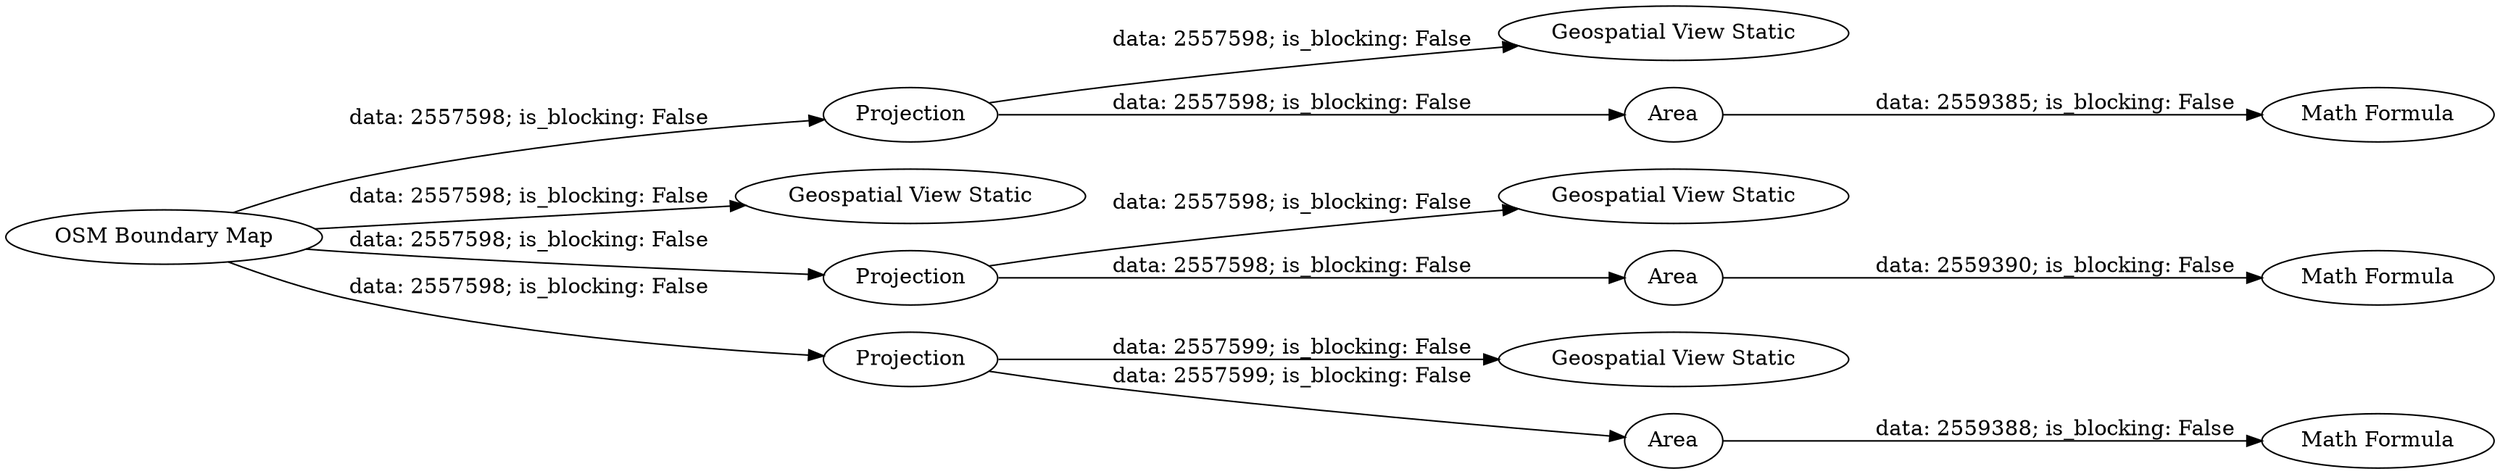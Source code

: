 digraph {
	"4779319791799968477_36" [label="Geospatial View Static"]
	"4779319791799968477_41" [label="Math Formula"]
	"4779319791799968477_44" [label=Projection]
	"4779319791799968477_34" [label="OSM Boundary Map"]
	"4779319791799968477_37" [label=Area]
	"4779319791799968477_42" [label="Geospatial View Static"]
	"4779319791799968477_16" [label="Geospatial View Static"]
	"4779319791799968477_15" [label="Geospatial View Static"]
	"4779319791799968477_39" [label=Area]
	"4779319791799968477_35" [label=Projection]
	"4779319791799968477_43" [label=Area]
	"4779319791799968477_38" [label="Math Formula"]
	"4779319791799968477_17" [label=Projection]
	"4779319791799968477_40" [label="Math Formula"]
	"4779319791799968477_37" -> "4779319791799968477_38" [label="data: 2559390; is_blocking: False"]
	"4779319791799968477_34" -> "4779319791799968477_17" [label="data: 2557598; is_blocking: False"]
	"4779319791799968477_35" -> "4779319791799968477_37" [label="data: 2557598; is_blocking: False"]
	"4779319791799968477_44" -> "4779319791799968477_43" [label="data: 2557598; is_blocking: False"]
	"4779319791799968477_34" -> "4779319791799968477_35" [label="data: 2557598; is_blocking: False"]
	"4779319791799968477_44" -> "4779319791799968477_42" [label="data: 2557598; is_blocking: False"]
	"4779319791799968477_34" -> "4779319791799968477_44" [label="data: 2557598; is_blocking: False"]
	"4779319791799968477_34" -> "4779319791799968477_15" [label="data: 2557598; is_blocking: False"]
	"4779319791799968477_17" -> "4779319791799968477_16" [label="data: 2557599; is_blocking: False"]
	"4779319791799968477_43" -> "4779319791799968477_41" [label="data: 2559385; is_blocking: False"]
	"4779319791799968477_39" -> "4779319791799968477_40" [label="data: 2559388; is_blocking: False"]
	"4779319791799968477_17" -> "4779319791799968477_39" [label="data: 2557599; is_blocking: False"]
	"4779319791799968477_35" -> "4779319791799968477_36" [label="data: 2557598; is_blocking: False"]
	rankdir=LR
}
